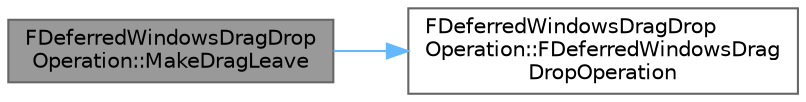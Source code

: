 digraph "FDeferredWindowsDragDropOperation::MakeDragLeave"
{
 // INTERACTIVE_SVG=YES
 // LATEX_PDF_SIZE
  bgcolor="transparent";
  edge [fontname=Helvetica,fontsize=10,labelfontname=Helvetica,labelfontsize=10];
  node [fontname=Helvetica,fontsize=10,shape=box,height=0.2,width=0.4];
  rankdir="LR";
  Node1 [id="Node000001",label="FDeferredWindowsDragDrop\lOperation::MakeDragLeave",height=0.2,width=0.4,color="gray40", fillcolor="grey60", style="filled", fontcolor="black",tooltip=" "];
  Node1 -> Node2 [id="edge1_Node000001_Node000002",color="steelblue1",style="solid",tooltip=" "];
  Node2 [id="Node000002",label="FDeferredWindowsDragDrop\lOperation::FDeferredWindowsDrag\lDropOperation",height=0.2,width=0.4,color="grey40", fillcolor="white", style="filled",URL="$d6/dc9/structFDeferredWindowsDragDropOperation.html#a2edbc58f4bad5948140d6815d2fa09d4",tooltip=" "];
}
